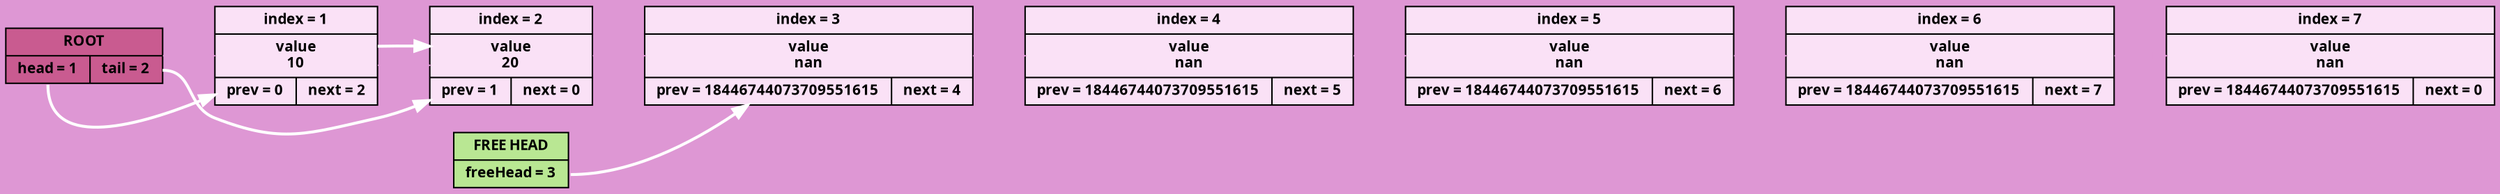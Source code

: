 digraph
{
rankdir = LR;
node[shape = record, color = "#000000", fontname = "Fira Code Bold", fontsize = 10];
bgcolor = "#de97d4";
ROOT[style = "filled", fillcolor = "#c95b90", label = "ROOT|{<head>head = 1|<tail>tail = 2}"];
FREE_HEAD[style = "filled", fillcolor = "#b9e793", label = "FREE HEAD|<freeHead>freeHead = 3"];
CELL_1[style = "filled", fillcolor = "#fae1f6", label = "index = 1|value\n10|{prev = 0|next = 2}"];
CELL_2[style = "filled", fillcolor = "#fae1f6", label = "index = 2|value\n20|{prev = 1|next = 0}"];
CELL_3[style = "filled", fillcolor = "#fae1f6", label = "index = 3|value\nnan|{prev = 18446744073709551615|next = 4}"];
CELL_4[style = "filled", fillcolor = "#fae1f6", label = "index = 4|value\nnan|{prev = 18446744073709551615|next = 5}"];
CELL_5[style = "filled", fillcolor = "#fae1f6", label = "index = 5|value\nnan|{prev = 18446744073709551615|next = 6}"];
CELL_6[style = "filled", fillcolor = "#fae1f6", label = "index = 6|value\nnan|{prev = 18446744073709551615|next = 7}"];
CELL_7[style = "filled", fillcolor = "#fae1f6", label = "index = 7|value\nnan|{prev = 18446744073709551615|next = 0}"];
ROOT->CELL_1->CELL_2->CELL_3->CELL_4->CELL_5->CELL_6->CELL_7 [weight = 1000000000, color = "#de97d4"];
ROOT:head->CELL_1 [style = "bold", color = white];
ROOT:tail->CELL_2 [style = "bold", color = white];
CELL_1->CELL_2[style = "bold", color = white];
FREE_HEAD:freeHead->CELL_3[style = "bold", color = white];
}
